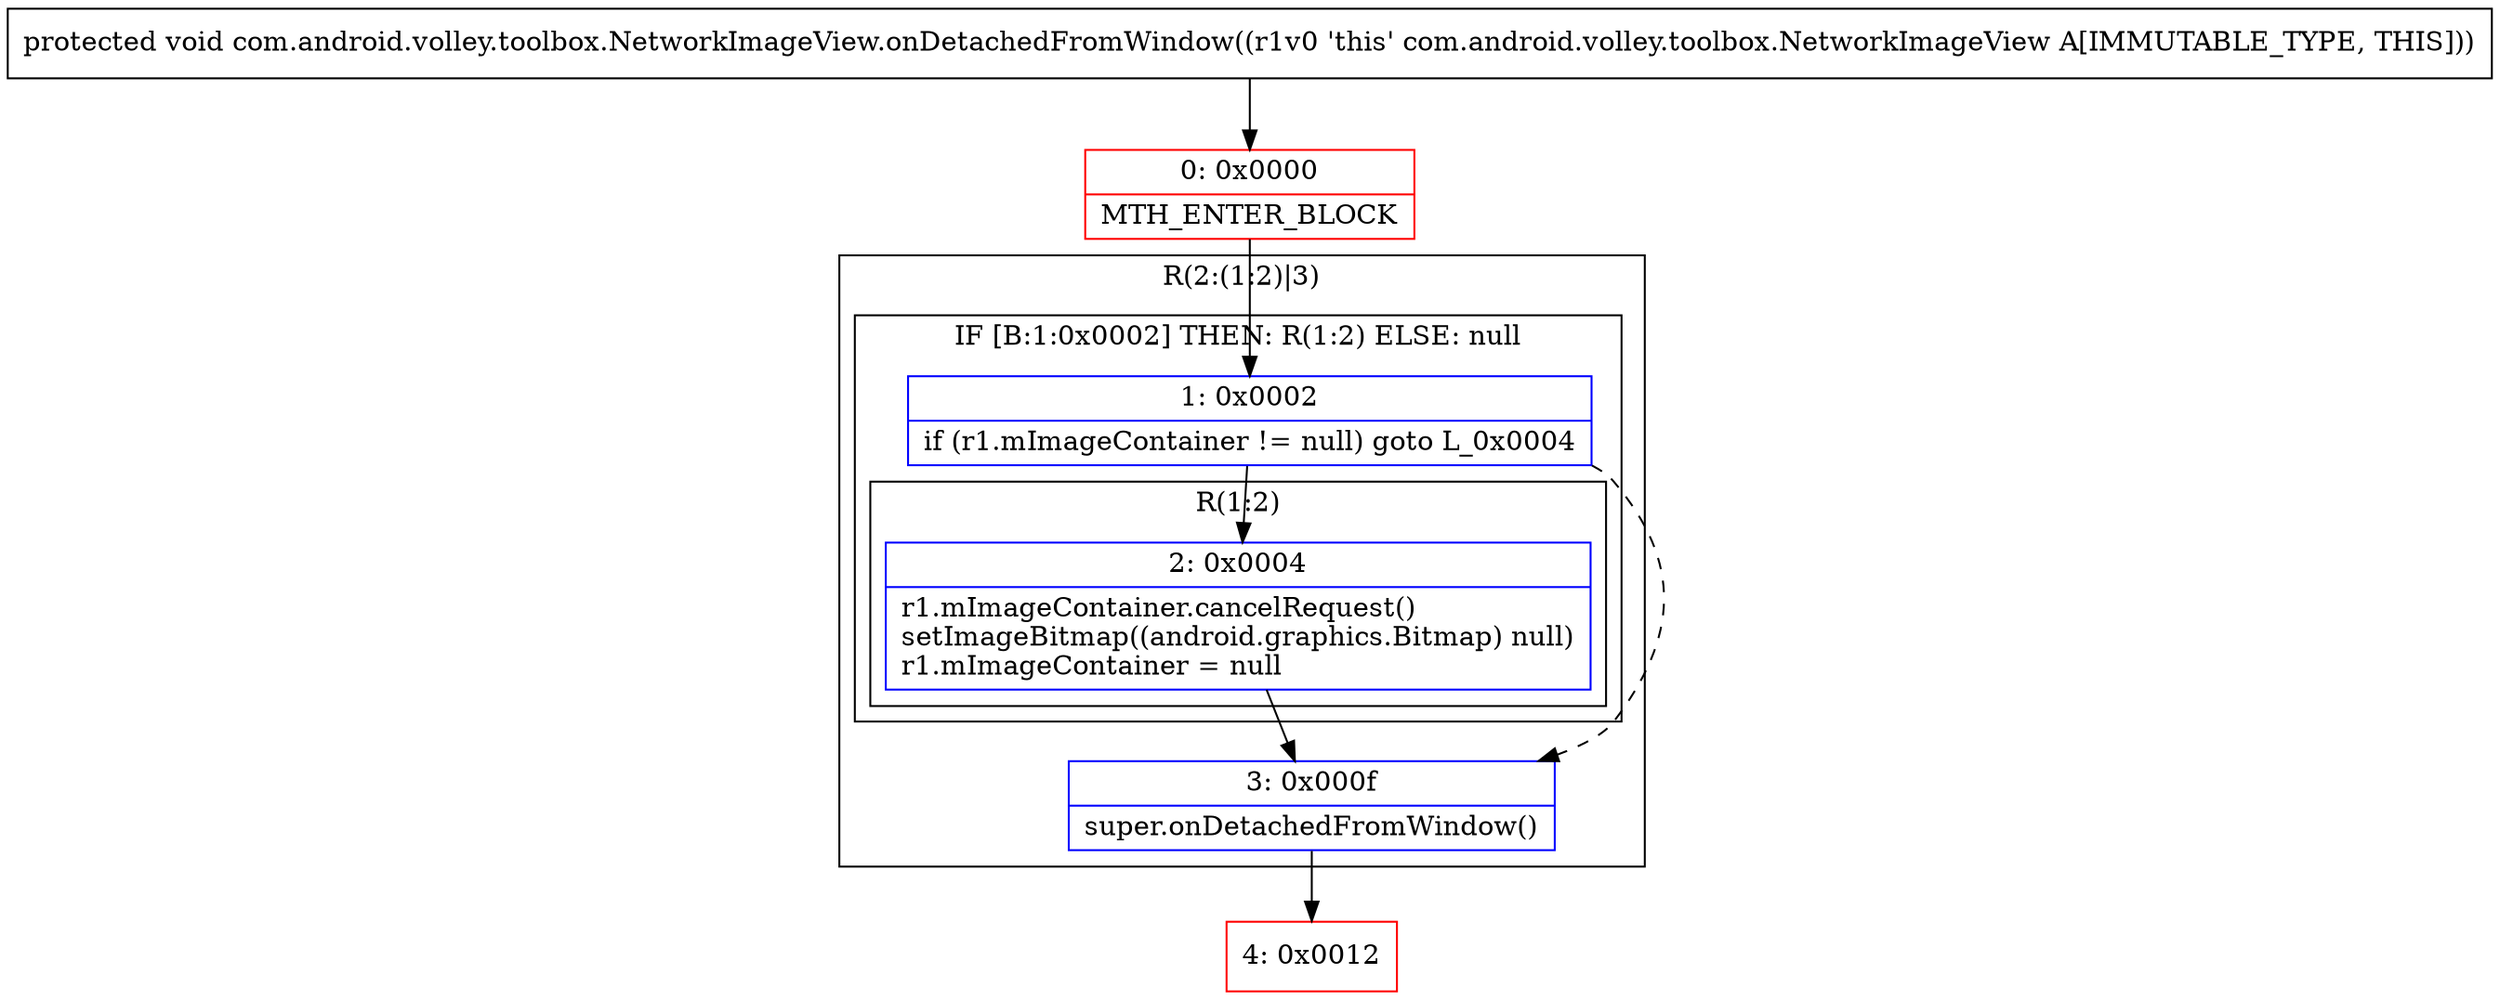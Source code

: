 digraph "CFG forcom.android.volley.toolbox.NetworkImageView.onDetachedFromWindow()V" {
subgraph cluster_Region_1865949623 {
label = "R(2:(1:2)|3)";
node [shape=record,color=blue];
subgraph cluster_IfRegion_882887668 {
label = "IF [B:1:0x0002] THEN: R(1:2) ELSE: null";
node [shape=record,color=blue];
Node_1 [shape=record,label="{1\:\ 0x0002|if (r1.mImageContainer != null) goto L_0x0004\l}"];
subgraph cluster_Region_887847461 {
label = "R(1:2)";
node [shape=record,color=blue];
Node_2 [shape=record,label="{2\:\ 0x0004|r1.mImageContainer.cancelRequest()\lsetImageBitmap((android.graphics.Bitmap) null)\lr1.mImageContainer = null\l}"];
}
}
Node_3 [shape=record,label="{3\:\ 0x000f|super.onDetachedFromWindow()\l}"];
}
Node_0 [shape=record,color=red,label="{0\:\ 0x0000|MTH_ENTER_BLOCK\l}"];
Node_4 [shape=record,color=red,label="{4\:\ 0x0012}"];
MethodNode[shape=record,label="{protected void com.android.volley.toolbox.NetworkImageView.onDetachedFromWindow((r1v0 'this' com.android.volley.toolbox.NetworkImageView A[IMMUTABLE_TYPE, THIS])) }"];
MethodNode -> Node_0;
Node_1 -> Node_2;
Node_1 -> Node_3[style=dashed];
Node_2 -> Node_3;
Node_3 -> Node_4;
Node_0 -> Node_1;
}


